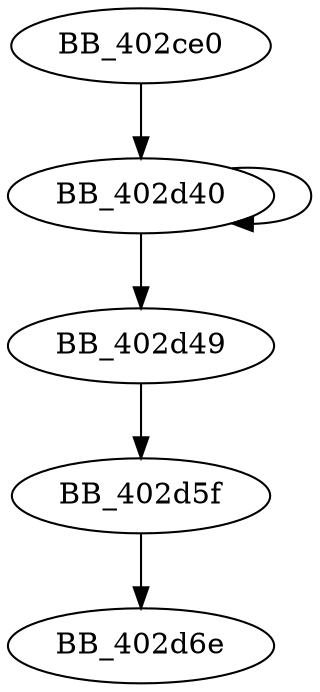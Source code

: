 DiGraph sub_402CE0{
BB_402ce0->BB_402d40
BB_402d40->BB_402d40
BB_402d40->BB_402d49
BB_402d49->BB_402d5f
BB_402d5f->BB_402d6e
}
